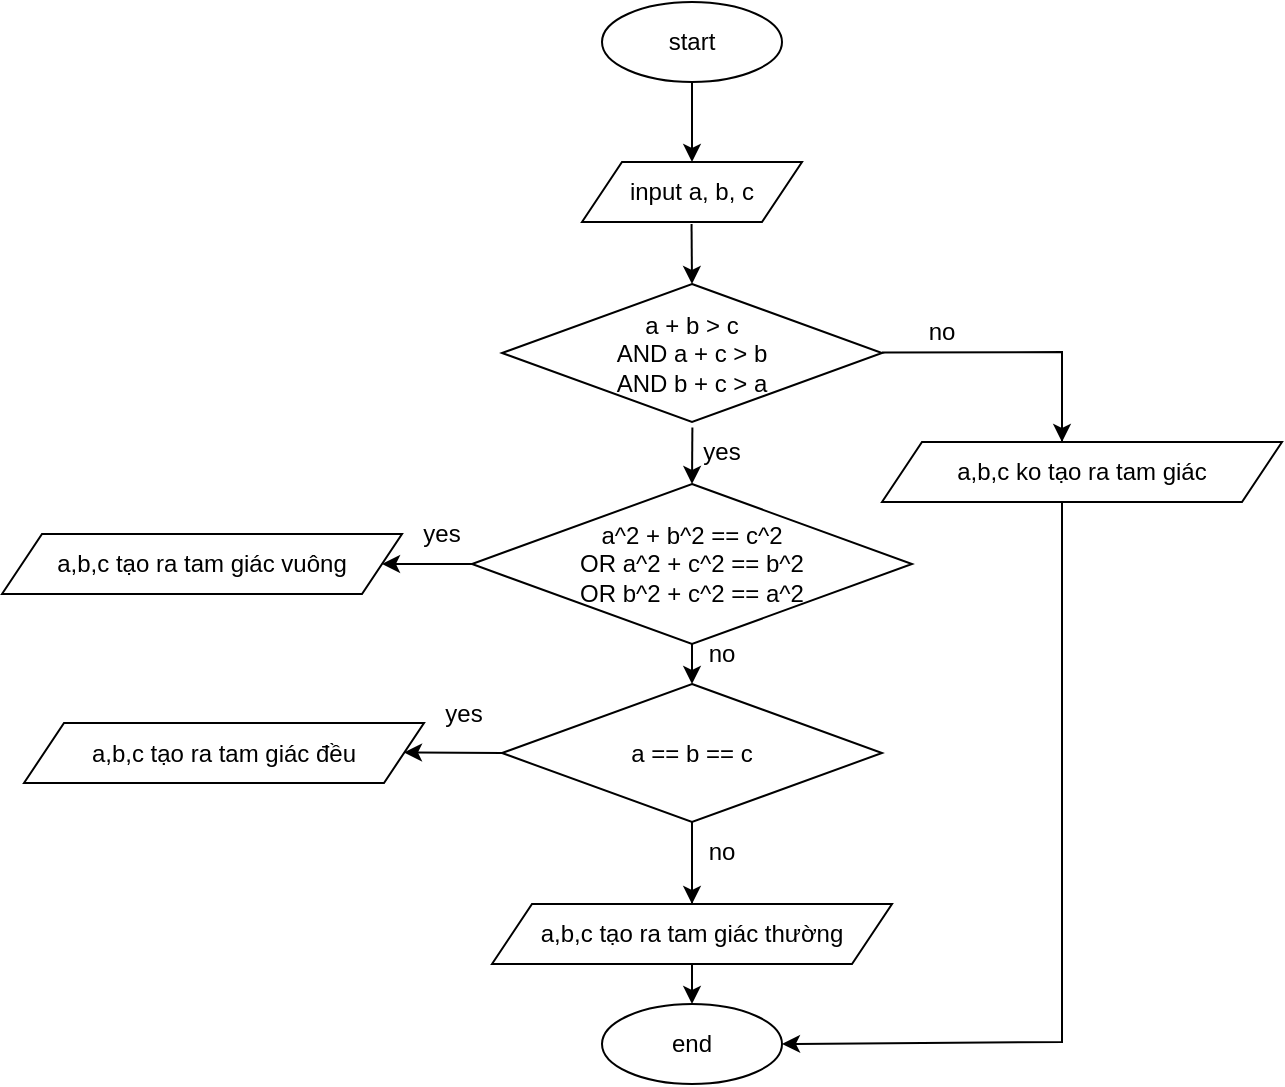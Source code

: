 <mxfile version="24.0.1" type="device">
  <diagram name="Page-1" id="a0BTX0IEbSeWD8zA3wHn">
    <mxGraphModel dx="2100" dy="1044" grid="1" gridSize="10" guides="1" tooltips="1" connect="1" arrows="1" fold="1" page="1" pageScale="1" pageWidth="850" pageHeight="1100" math="0" shadow="0">
      <root>
        <mxCell id="0" />
        <mxCell id="1" parent="0" />
        <mxCell id="EKZNeCMsbLXhP9lSGDTr-1" value="start" style="ellipse;whiteSpace=wrap;html=1;" parent="1" vertex="1">
          <mxGeometry x="370" y="160" width="90" height="40" as="geometry" />
        </mxCell>
        <mxCell id="EKZNeCMsbLXhP9lSGDTr-2" value="" style="endArrow=classic;html=1;rounded=0;exitX=0.5;exitY=1;exitDx=0;exitDy=0;" parent="1" source="EKZNeCMsbLXhP9lSGDTr-1" edge="1">
          <mxGeometry width="50" height="50" relative="1" as="geometry">
            <mxPoint x="400" y="290" as="sourcePoint" />
            <mxPoint x="415" y="240" as="targetPoint" />
          </mxGeometry>
        </mxCell>
        <mxCell id="EKZNeCMsbLXhP9lSGDTr-3" value="input a, b, c" style="shape=parallelogram;perimeter=parallelogramPerimeter;whiteSpace=wrap;html=1;fixedSize=1;" parent="1" vertex="1">
          <mxGeometry x="360" y="240" width="110" height="30" as="geometry" />
        </mxCell>
        <mxCell id="EKZNeCMsbLXhP9lSGDTr-6" value="a + b &amp;gt; c&lt;div&gt;AND a + c &amp;gt; b&lt;/div&gt;&lt;div&gt;AND b + c &amp;gt; a&lt;/div&gt;" style="rhombus;whiteSpace=wrap;html=1;" parent="1" vertex="1">
          <mxGeometry x="320" y="301" width="190" height="69" as="geometry" />
        </mxCell>
        <mxCell id="EKZNeCMsbLXhP9lSGDTr-7" value="" style="endArrow=classic;html=1;rounded=0;exitX=0.5;exitY=1;exitDx=0;exitDy=0;" parent="1" edge="1">
          <mxGeometry width="50" height="50" relative="1" as="geometry">
            <mxPoint x="414.77" y="271" as="sourcePoint" />
            <mxPoint x="415" y="301" as="targetPoint" />
          </mxGeometry>
        </mxCell>
        <mxCell id="EKZNeCMsbLXhP9lSGDTr-9" value="" style="endArrow=classic;html=1;rounded=0;exitX=0.501;exitY=1.04;exitDx=0;exitDy=0;entryX=0.5;entryY=0;entryDx=0;entryDy=0;exitPerimeter=0;" parent="1" target="WIvy9kdtAZMxJOsnij6z-4" edge="1" source="EKZNeCMsbLXhP9lSGDTr-6">
          <mxGeometry width="50" height="50" relative="1" as="geometry">
            <mxPoint x="414" y="480" as="sourcePoint" />
            <mxPoint x="419" y="540" as="targetPoint" />
          </mxGeometry>
        </mxCell>
        <mxCell id="EKZNeCMsbLXhP9lSGDTr-13" value="yes" style="text;html=1;align=center;verticalAlign=middle;whiteSpace=wrap;rounded=0;" parent="1" vertex="1">
          <mxGeometry x="400" y="370" width="60" height="30" as="geometry" />
        </mxCell>
        <mxCell id="EKZNeCMsbLXhP9lSGDTr-14" value="no" style="text;html=1;align=center;verticalAlign=middle;whiteSpace=wrap;rounded=0;" parent="1" vertex="1">
          <mxGeometry x="510" y="310" width="60" height="30" as="geometry" />
        </mxCell>
        <mxCell id="WIvy9kdtAZMxJOsnij6z-4" value="a^2 + b^2 == c^2&lt;div&gt;OR a^2 + c^2 == b^2&lt;/div&gt;&lt;div&gt;OR b^2 + c^2 == a^2&lt;/div&gt;" style="rhombus;whiteSpace=wrap;html=1;" vertex="1" parent="1">
          <mxGeometry x="305" y="401" width="220" height="80" as="geometry" />
        </mxCell>
        <mxCell id="WIvy9kdtAZMxJOsnij6z-5" value="a == b == c" style="rhombus;whiteSpace=wrap;html=1;" vertex="1" parent="1">
          <mxGeometry x="320" y="501" width="190" height="69" as="geometry" />
        </mxCell>
        <mxCell id="WIvy9kdtAZMxJOsnij6z-7" value="" style="endArrow=classic;html=1;rounded=0;exitX=0;exitY=0.5;exitDx=0;exitDy=0;" edge="1" parent="1" source="WIvy9kdtAZMxJOsnij6z-4">
          <mxGeometry width="50" height="50" relative="1" as="geometry">
            <mxPoint x="370" y="531" as="sourcePoint" />
            <mxPoint x="260" y="441" as="targetPoint" />
          </mxGeometry>
        </mxCell>
        <mxCell id="WIvy9kdtAZMxJOsnij6z-8" value="a,b,c tạo ra tam giác vuông" style="shape=parallelogram;perimeter=parallelogramPerimeter;whiteSpace=wrap;html=1;fixedSize=1;" vertex="1" parent="1">
          <mxGeometry x="70" y="426" width="200" height="30" as="geometry" />
        </mxCell>
        <mxCell id="WIvy9kdtAZMxJOsnij6z-9" value="a,b,c tạo ra tam giác đều" style="shape=parallelogram;perimeter=parallelogramPerimeter;whiteSpace=wrap;html=1;fixedSize=1;" vertex="1" parent="1">
          <mxGeometry x="81" y="520.5" width="200" height="30" as="geometry" />
        </mxCell>
        <mxCell id="WIvy9kdtAZMxJOsnij6z-10" value="yes" style="text;html=1;align=center;verticalAlign=middle;whiteSpace=wrap;rounded=0;" vertex="1" parent="1">
          <mxGeometry x="260" y="411" width="60" height="30" as="geometry" />
        </mxCell>
        <mxCell id="WIvy9kdtAZMxJOsnij6z-11" value="" style="endArrow=classic;html=1;rounded=0;exitX=0;exitY=0.5;exitDx=0;exitDy=0;" edge="1" parent="1" source="WIvy9kdtAZMxJOsnij6z-5">
          <mxGeometry width="50" height="50" relative="1" as="geometry">
            <mxPoint x="316" y="535.21" as="sourcePoint" />
            <mxPoint x="271" y="535.21" as="targetPoint" />
          </mxGeometry>
        </mxCell>
        <mxCell id="WIvy9kdtAZMxJOsnij6z-13" value="yes" style="text;html=1;align=center;verticalAlign=middle;whiteSpace=wrap;rounded=0;" vertex="1" parent="1">
          <mxGeometry x="271" y="501" width="60" height="30" as="geometry" />
        </mxCell>
        <mxCell id="WIvy9kdtAZMxJOsnij6z-14" value="" style="endArrow=classic;html=1;rounded=0;exitX=0.5;exitY=1;exitDx=0;exitDy=0;entryX=0.5;entryY=0;entryDx=0;entryDy=0;" edge="1" parent="1" source="WIvy9kdtAZMxJOsnij6z-4" target="WIvy9kdtAZMxJOsnij6z-5">
          <mxGeometry width="50" height="50" relative="1" as="geometry">
            <mxPoint x="310" y="501" as="sourcePoint" />
            <mxPoint x="360" y="451" as="targetPoint" />
          </mxGeometry>
        </mxCell>
        <mxCell id="WIvy9kdtAZMxJOsnij6z-15" value="" style="endArrow=classic;html=1;rounded=0;exitX=0;exitY=0.75;exitDx=0;exitDy=0;entryX=1;entryY=0.5;entryDx=0;entryDy=0;" edge="1" parent="1" target="WIvy9kdtAZMxJOsnij6z-19">
          <mxGeometry width="50" height="50" relative="1" as="geometry">
            <mxPoint x="510" y="335.3" as="sourcePoint" />
            <mxPoint x="600" y="460" as="targetPoint" />
            <Array as="points">
              <mxPoint x="600" y="335" />
              <mxPoint x="600" y="680" />
            </Array>
          </mxGeometry>
        </mxCell>
        <mxCell id="WIvy9kdtAZMxJOsnij6z-16" value="no" style="text;html=1;align=center;verticalAlign=middle;whiteSpace=wrap;rounded=0;" vertex="1" parent="1">
          <mxGeometry x="400" y="570" width="60" height="30" as="geometry" />
        </mxCell>
        <mxCell id="WIvy9kdtAZMxJOsnij6z-17" value="a,b,c ko tạo ra tam giác" style="shape=parallelogram;perimeter=parallelogramPerimeter;whiteSpace=wrap;html=1;fixedSize=1;" vertex="1" parent="1">
          <mxGeometry x="510" y="380" width="200" height="30" as="geometry" />
        </mxCell>
        <mxCell id="WIvy9kdtAZMxJOsnij6z-18" value="" style="endArrow=classic;html=1;rounded=0;exitX=0.5;exitY=1;exitDx=0;exitDy=0;entryX=0.5;entryY=0;entryDx=0;entryDy=0;" edge="1" parent="1" source="WIvy9kdtAZMxJOsnij6z-5" target="WIvy9kdtAZMxJOsnij6z-19">
          <mxGeometry width="50" height="50" relative="1" as="geometry">
            <mxPoint x="420" y="570" as="sourcePoint" />
            <mxPoint x="415" y="631" as="targetPoint" />
          </mxGeometry>
        </mxCell>
        <mxCell id="WIvy9kdtAZMxJOsnij6z-19" value="end" style="ellipse;whiteSpace=wrap;html=1;" vertex="1" parent="1">
          <mxGeometry x="370" y="661" width="90" height="40" as="geometry" />
        </mxCell>
        <mxCell id="EKZNeCMsbLXhP9lSGDTr-24" value="a,b,c tạo ra tam giác thường" style="shape=parallelogram;perimeter=parallelogramPerimeter;whiteSpace=wrap;html=1;fixedSize=1;" parent="1" vertex="1">
          <mxGeometry x="315" y="611" width="200" height="30" as="geometry" />
        </mxCell>
        <mxCell id="WIvy9kdtAZMxJOsnij6z-20" value="" style="endArrow=classic;html=1;rounded=0;exitX=0.5;exitY=1;exitDx=0;exitDy=0;" edge="1" parent="1" source="WIvy9kdtAZMxJOsnij6z-5">
          <mxGeometry width="50" height="50" relative="1" as="geometry">
            <mxPoint x="415" y="570" as="sourcePoint" />
            <mxPoint x="415" y="611" as="targetPoint" />
          </mxGeometry>
        </mxCell>
        <mxCell id="WIvy9kdtAZMxJOsnij6z-21" value="" style="endArrow=classic;html=1;rounded=0;" edge="1" parent="1">
          <mxGeometry width="50" height="50" relative="1" as="geometry">
            <mxPoint x="600" y="340" as="sourcePoint" />
            <mxPoint x="600" y="380" as="targetPoint" />
          </mxGeometry>
        </mxCell>
        <mxCell id="WIvy9kdtAZMxJOsnij6z-23" value="no" style="text;html=1;align=center;verticalAlign=middle;whiteSpace=wrap;rounded=0;" vertex="1" parent="1">
          <mxGeometry x="400" y="471" width="60" height="30" as="geometry" />
        </mxCell>
      </root>
    </mxGraphModel>
  </diagram>
</mxfile>
